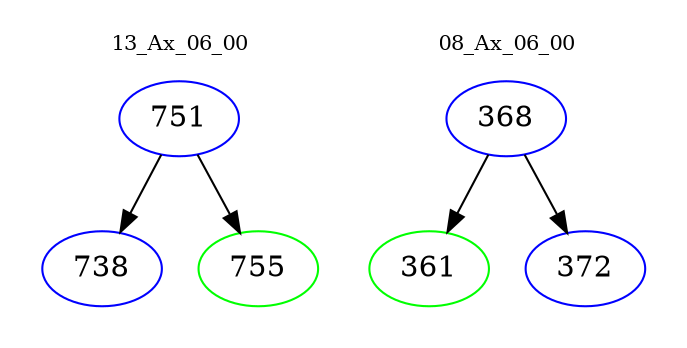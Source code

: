 digraph{
subgraph cluster_0 {
color = white
label = "13_Ax_06_00";
fontsize=10;
T0_751 [label="751", color="blue"]
T0_751 -> T0_738 [color="black"]
T0_738 [label="738", color="blue"]
T0_751 -> T0_755 [color="black"]
T0_755 [label="755", color="green"]
}
subgraph cluster_1 {
color = white
label = "08_Ax_06_00";
fontsize=10;
T1_368 [label="368", color="blue"]
T1_368 -> T1_361 [color="black"]
T1_361 [label="361", color="green"]
T1_368 -> T1_372 [color="black"]
T1_372 [label="372", color="blue"]
}
}

